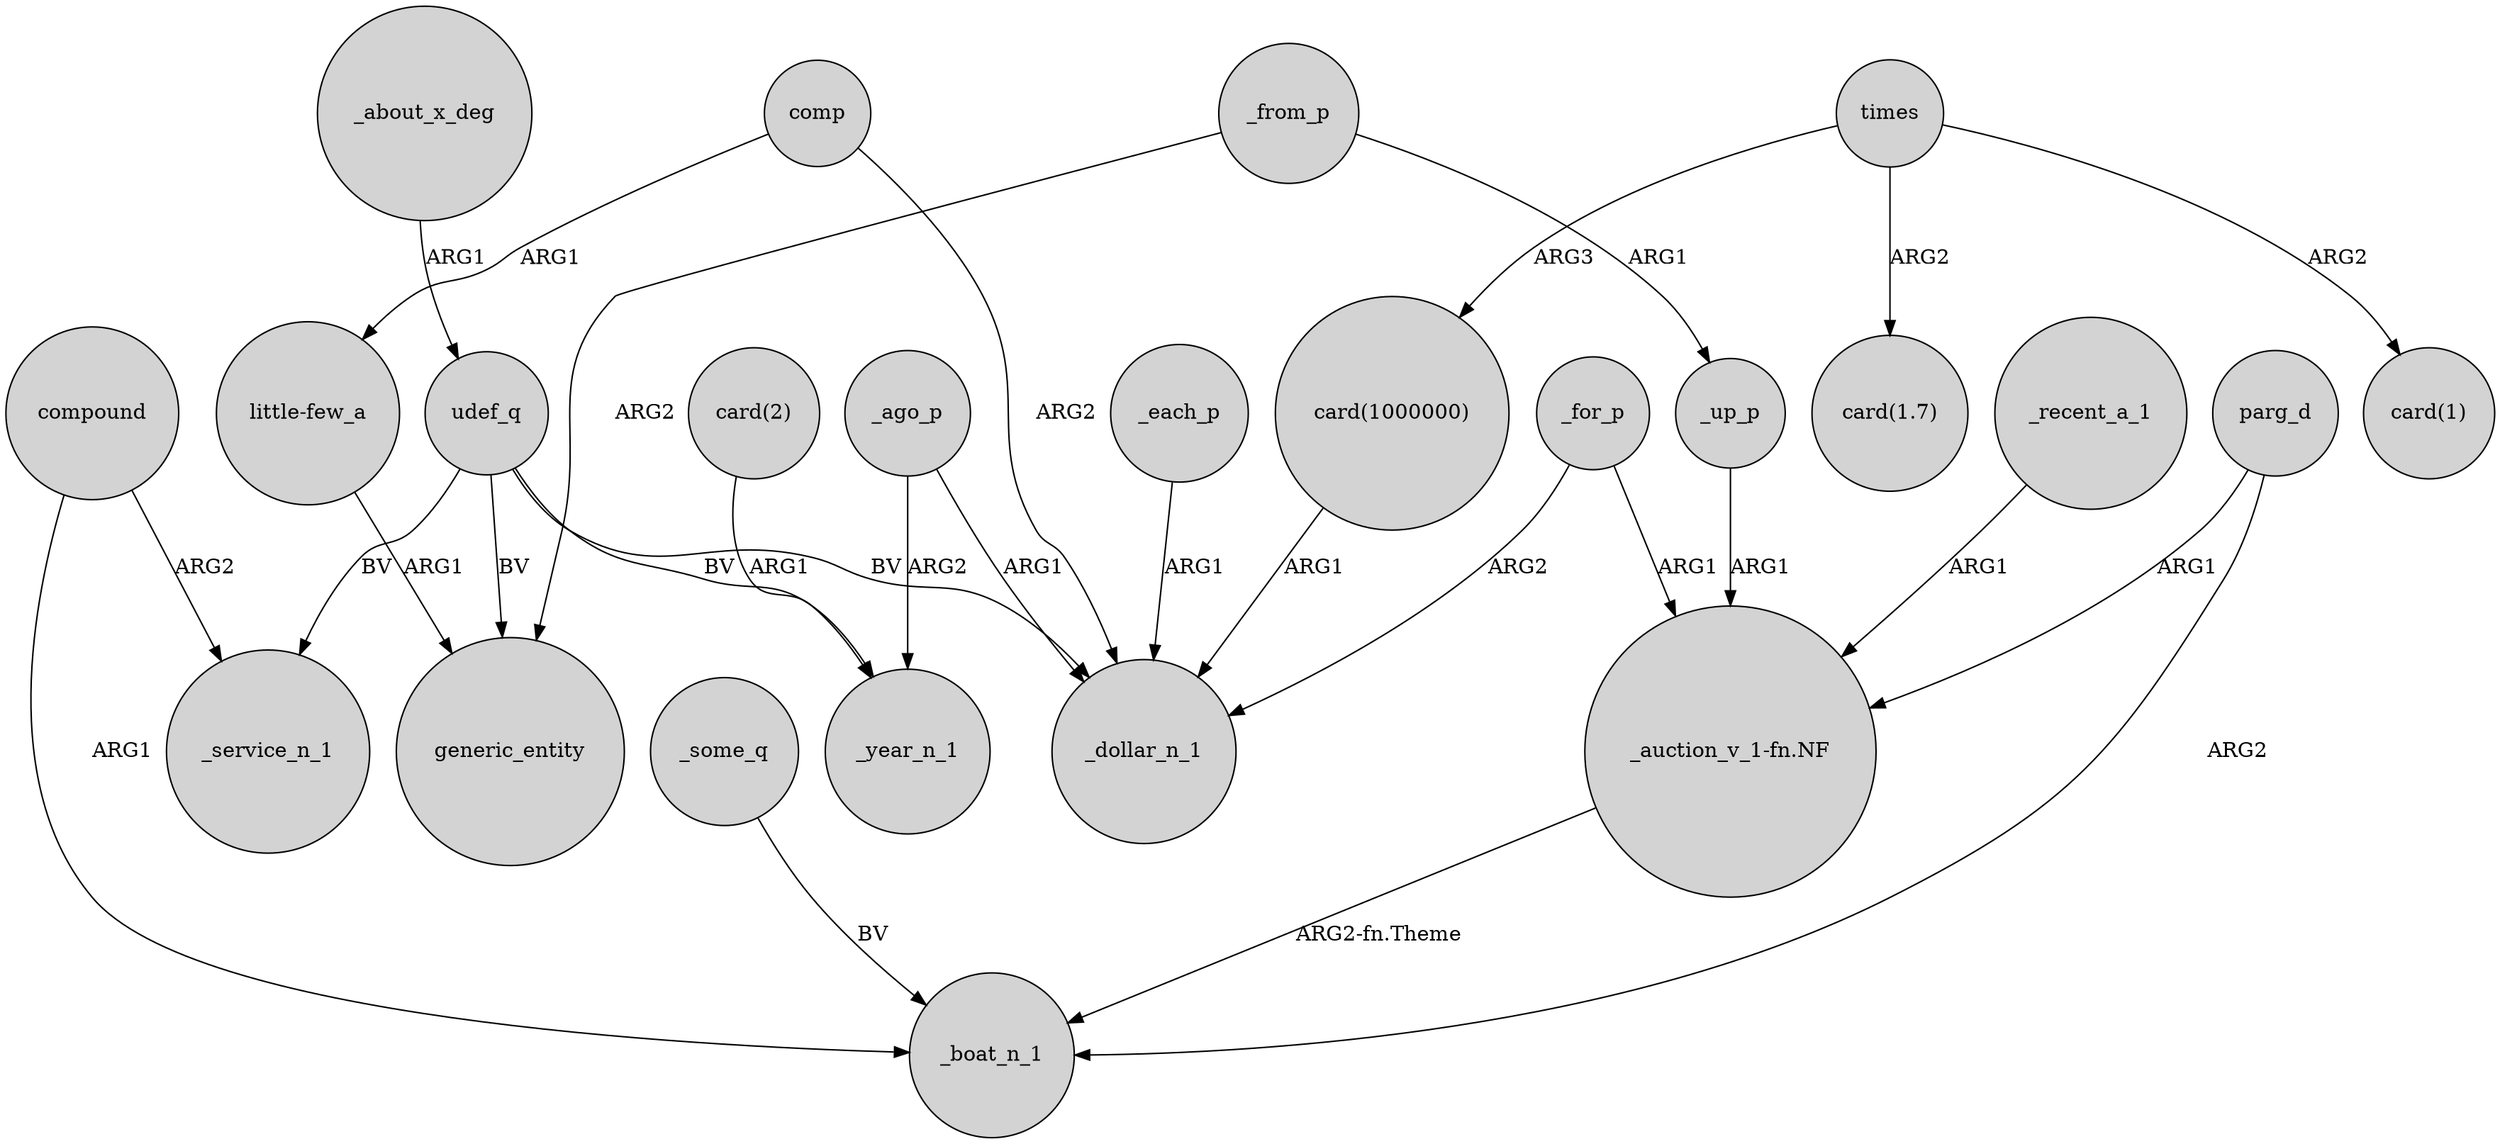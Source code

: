 digraph {
	node [shape=circle style=filled]
	"card(1000000)" -> _dollar_n_1 [label=ARG1]
	compound -> _service_n_1 [label=ARG2]
	_some_q -> _boat_n_1 [label=BV]
	udef_q -> generic_entity [label=BV]
	times -> "card(1.7)" [label=ARG2]
	_for_p -> _dollar_n_1 [label=ARG2]
	_recent_a_1 -> "_auction_v_1-fn.NF" [label=ARG1]
	_for_p -> "_auction_v_1-fn.NF" [label=ARG1]
	_from_p -> _up_p [label=ARG1]
	_from_p -> generic_entity [label=ARG2]
	_about_x_deg -> udef_q [label=ARG1]
	"_auction_v_1-fn.NF" -> _boat_n_1 [label="ARG2-fn.Theme"]
	_ago_p -> _year_n_1 [label=ARG2]
	udef_q -> _service_n_1 [label=BV]
	_up_p -> "_auction_v_1-fn.NF" [label=ARG1]
	"card(2)" -> _year_n_1 [label=ARG1]
	times -> "card(1)" [label=ARG2]
	compound -> _boat_n_1 [label=ARG1]
	times -> "card(1000000)" [label=ARG3]
	parg_d -> "_auction_v_1-fn.NF" [label=ARG1]
	comp -> "little-few_a" [label=ARG1]
	_ago_p -> _dollar_n_1 [label=ARG1]
	"little-few_a" -> generic_entity [label=ARG1]
	comp -> _dollar_n_1 [label=ARG2]
	udef_q -> _year_n_1 [label=BV]
	parg_d -> _boat_n_1 [label=ARG2]
	udef_q -> _dollar_n_1 [label=BV]
	_each_p -> _dollar_n_1 [label=ARG1]
}

